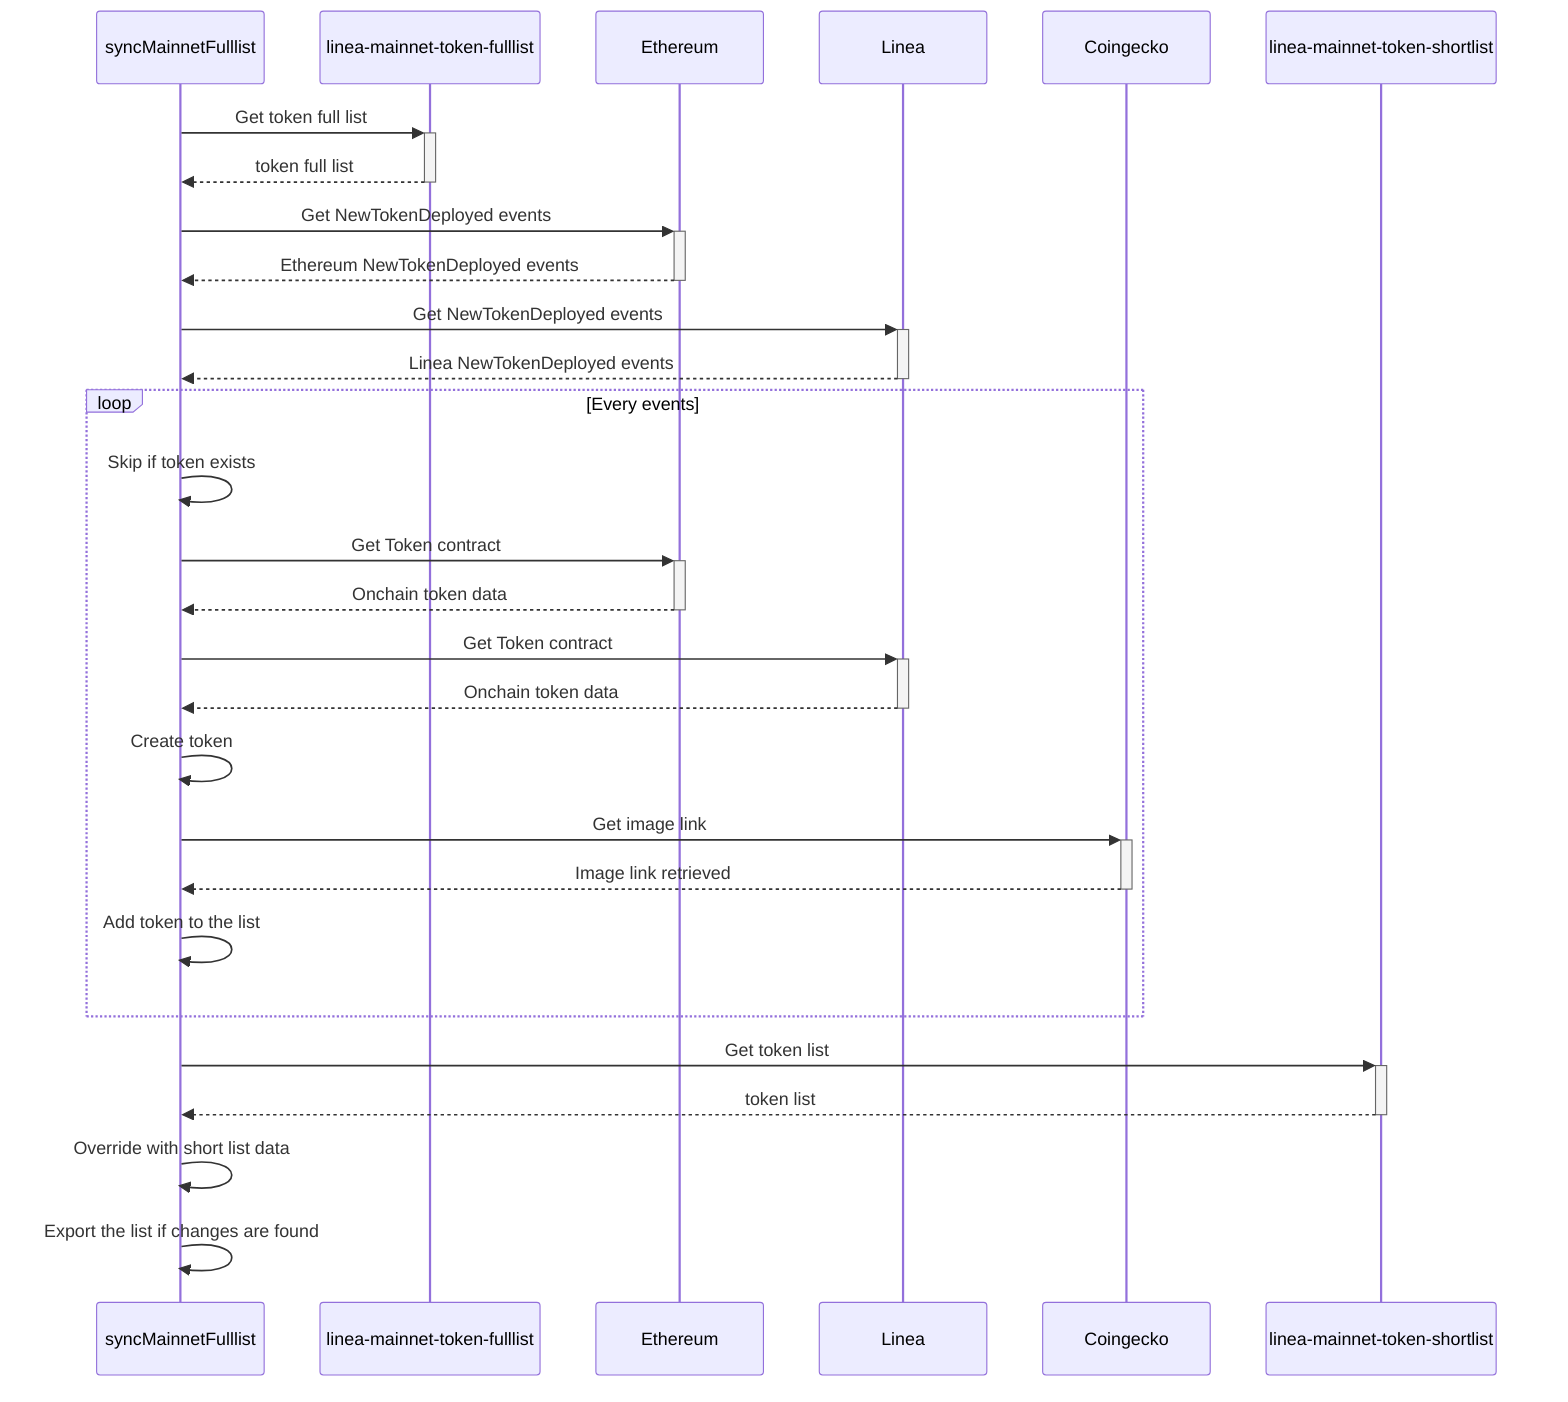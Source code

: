 sequenceDiagram
    syncMainnetFulllist->>+linea-mainnet-token-fulllist: Get token full list
    linea-mainnet-token-fulllist-->>-syncMainnetFulllist: token full list

    syncMainnetFulllist->>+Ethereum: Get NewTokenDeployed events
    Ethereum-->>-syncMainnetFulllist: Ethereum NewTokenDeployed events
    syncMainnetFulllist->>+Linea: Get NewTokenDeployed events
    Linea-->>-syncMainnetFulllist: Linea NewTokenDeployed events

    loop Every events
        syncMainnetFulllist->>syncMainnetFulllist: Skip if token exists
        syncMainnetFulllist->>+Ethereum: Get Token contract
        Ethereum-->>-syncMainnetFulllist: Onchain token data
        syncMainnetFulllist->>+Linea: Get Token contract
        Linea-->>-syncMainnetFulllist: Onchain token data

        syncMainnetFulllist->>syncMainnetFulllist: Create token
        syncMainnetFulllist->>+Coingecko: Get image link
        Coingecko-->>-syncMainnetFulllist: Image link retrieved
        syncMainnetFulllist->>syncMainnetFulllist: Add token to the list
    end

    syncMainnetFulllist->>+linea-mainnet-token-shortlist: Get token list
    linea-mainnet-token-shortlist-->>-syncMainnetFulllist: token list
    syncMainnetFulllist->>syncMainnetFulllist: Override with short list data

    syncMainnetFulllist->>syncMainnetFulllist: Export the list if changes are found